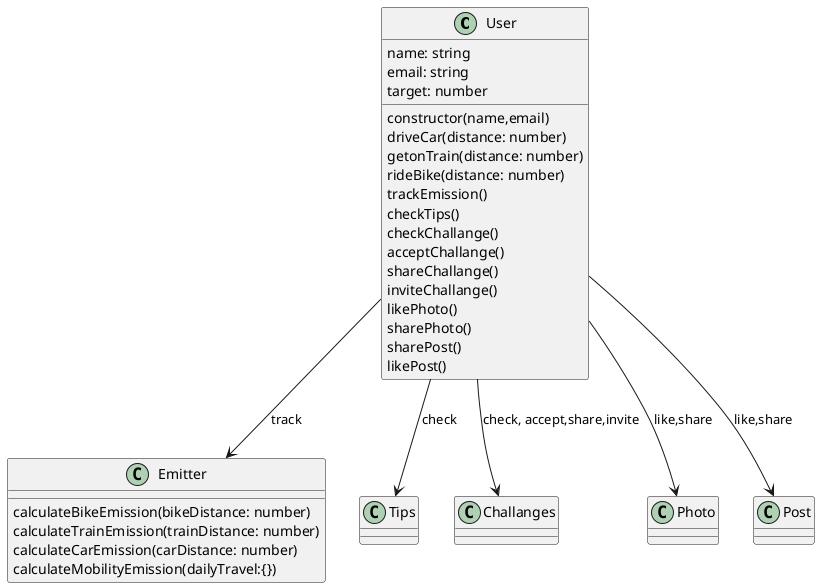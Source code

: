 @startuml CO2-footprint Class Diagram
class User{
    name: string
    email: string
    target: number
    constructor(name,email)
    driveCar(distance: number)
    getonTrain(distance: number)
    rideBike(distance: number)
    trackEmission()
    checkTips()
    checkChallange()
    acceptChallange()
    shareChallange()
    inviteChallange()
    likePhoto()
    sharePhoto()
    sharePost()
    likePost()
}

class Emitter {
    calculateBikeEmission(bikeDistance: number)
    calculateTrainEmission(trainDistance: number)
    calculateCarEmission(carDistance: number)
    calculateMobilityEmission(dailyTravel:{})

}

class Tips {}

class Challanges {}

class Photo {}

class Post {}

User  --> Emitter:track
User --> Tips:check
User --> Challanges: check, accept,share,invite
User --> Photo: like,share
User --> Post: like,share


@endumlcs